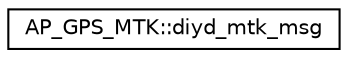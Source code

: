 digraph "Graphical Class Hierarchy"
{
 // INTERACTIVE_SVG=YES
  edge [fontname="Helvetica",fontsize="10",labelfontname="Helvetica",labelfontsize="10"];
  node [fontname="Helvetica",fontsize="10",shape=record];
  rankdir="LR";
  Node1 [label="AP_GPS_MTK::diyd_mtk_msg",height=0.2,width=0.4,color="black", fillcolor="white", style="filled",URL="$structAP__GPS__MTK_1_1diyd__mtk__msg.html"];
}

